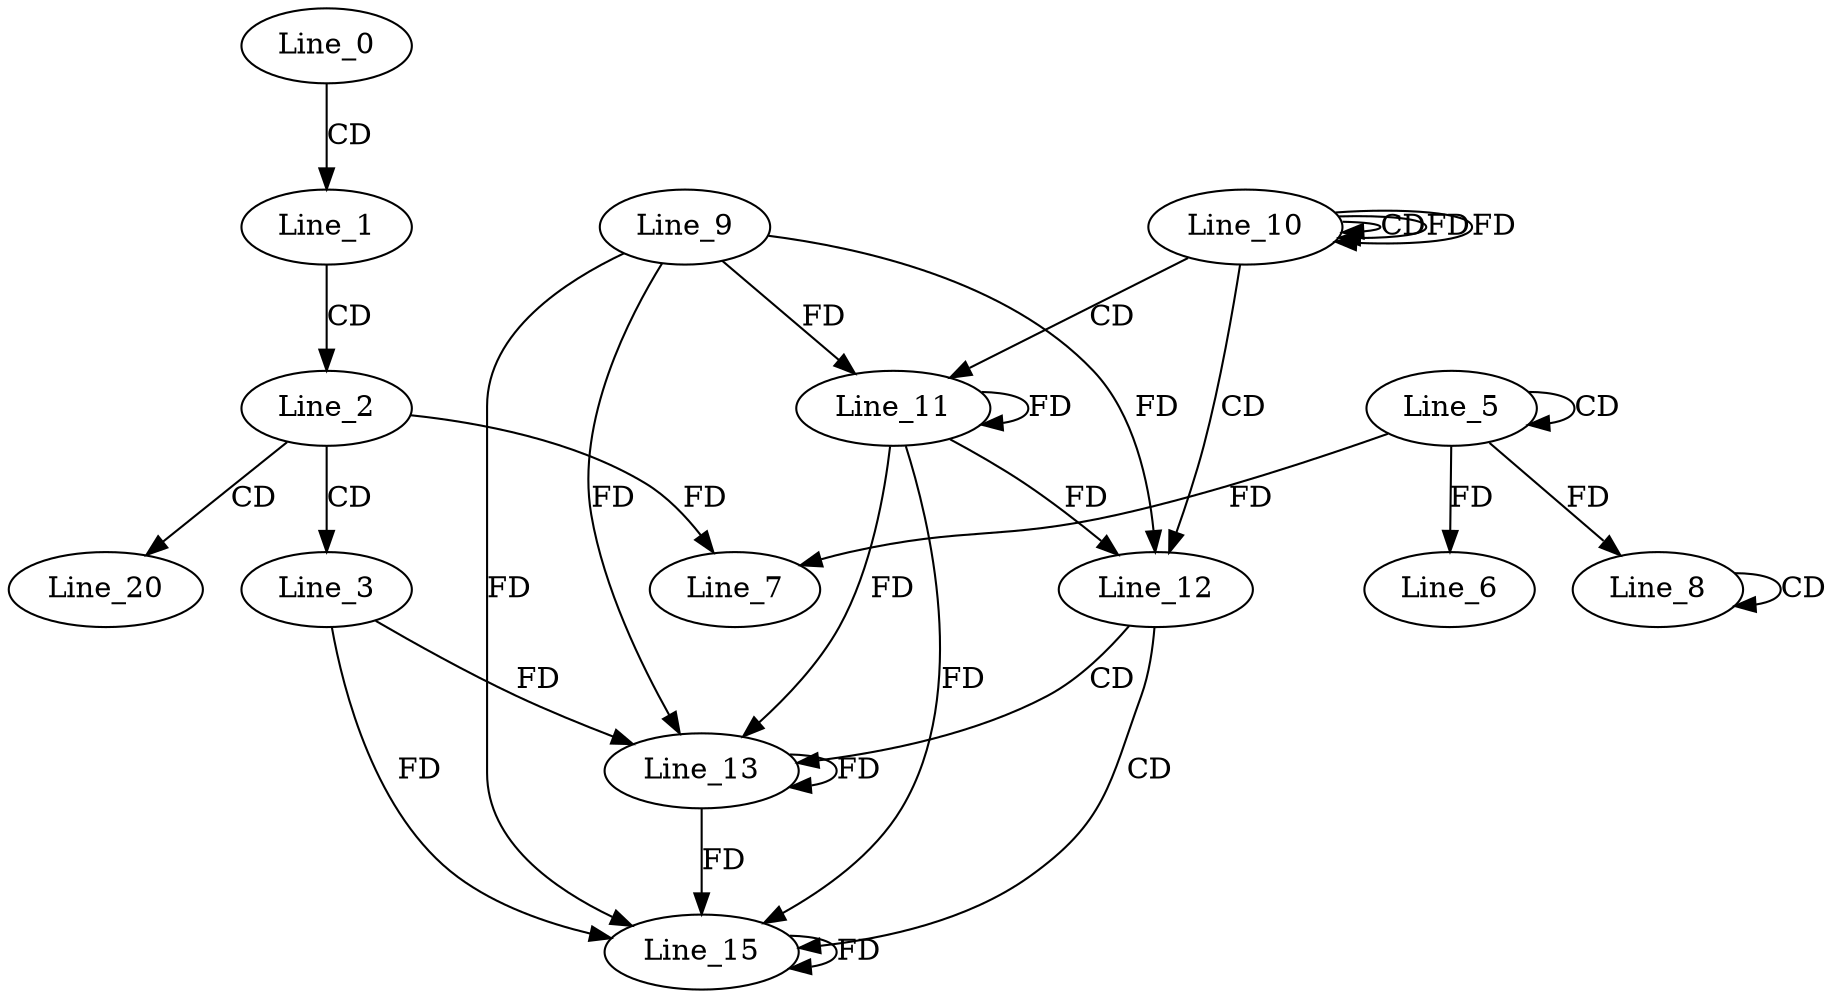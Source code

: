 digraph G {
  Line_0;
  Line_1;
  Line_2;
  Line_3;
  Line_5;
  Line_5;
  Line_6;
  Line_7;
  Line_7;
  Line_8;
  Line_8;
  Line_10;
  Line_10;
  Line_10;
  Line_11;
  Line_9;
  Line_12;
  Line_12;
  Line_13;
  Line_15;
  Line_20;
  Line_0 -> Line_1 [ label="CD" ];
  Line_1 -> Line_2 [ label="CD" ];
  Line_2 -> Line_3 [ label="CD" ];
  Line_5 -> Line_5 [ label="CD" ];
  Line_5 -> Line_6 [ label="FD" ];
  Line_5 -> Line_7 [ label="FD" ];
  Line_2 -> Line_7 [ label="FD" ];
  Line_8 -> Line_8 [ label="CD" ];
  Line_5 -> Line_8 [ label="FD" ];
  Line_10 -> Line_10 [ label="CD" ];
  Line_10 -> Line_10 [ label="FD" ];
  Line_10 -> Line_11 [ label="CD" ];
  Line_11 -> Line_11 [ label="FD" ];
  Line_9 -> Line_11 [ label="FD" ];
  Line_10 -> Line_12 [ label="CD" ];
  Line_11 -> Line_12 [ label="FD" ];
  Line_9 -> Line_12 [ label="FD" ];
  Line_12 -> Line_13 [ label="CD" ];
  Line_13 -> Line_13 [ label="FD" ];
  Line_3 -> Line_13 [ label="FD" ];
  Line_11 -> Line_13 [ label="FD" ];
  Line_9 -> Line_13 [ label="FD" ];
  Line_12 -> Line_15 [ label="CD" ];
  Line_13 -> Line_15 [ label="FD" ];
  Line_15 -> Line_15 [ label="FD" ];
  Line_3 -> Line_15 [ label="FD" ];
  Line_11 -> Line_15 [ label="FD" ];
  Line_9 -> Line_15 [ label="FD" ];
  Line_2 -> Line_20 [ label="CD" ];
  Line_10 -> Line_10 [ label="FD" ];
}
